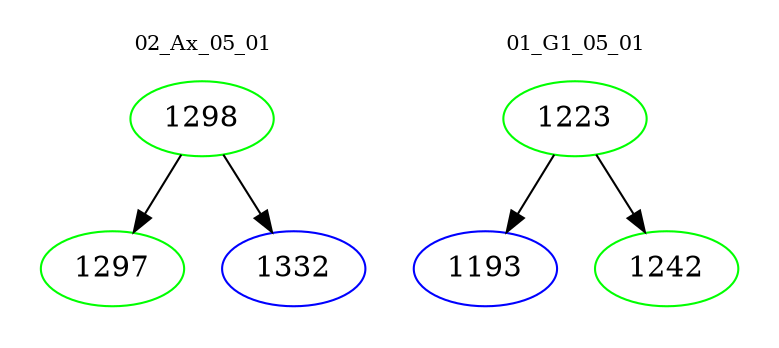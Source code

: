 digraph{
subgraph cluster_0 {
color = white
label = "02_Ax_05_01";
fontsize=10;
T0_1298 [label="1298", color="green"]
T0_1298 -> T0_1297 [color="black"]
T0_1297 [label="1297", color="green"]
T0_1298 -> T0_1332 [color="black"]
T0_1332 [label="1332", color="blue"]
}
subgraph cluster_1 {
color = white
label = "01_G1_05_01";
fontsize=10;
T1_1223 [label="1223", color="green"]
T1_1223 -> T1_1193 [color="black"]
T1_1193 [label="1193", color="blue"]
T1_1223 -> T1_1242 [color="black"]
T1_1242 [label="1242", color="green"]
}
}
